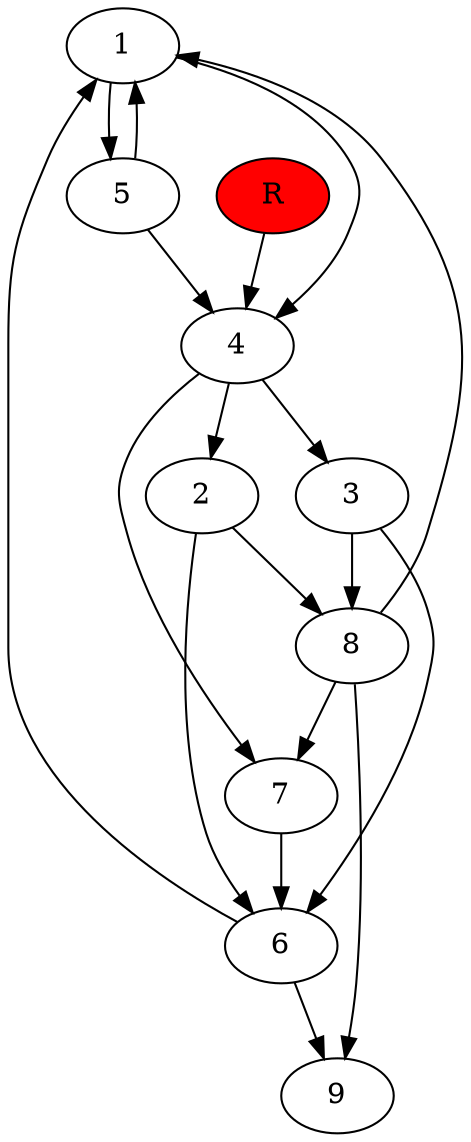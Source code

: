 digraph prb37224 {
	1
	2
	3
	4
	5
	6
	7
	8
	R [fillcolor="#ff0000" style=filled]
	1 -> 4
	1 -> 5
	2 -> 6
	2 -> 8
	3 -> 6
	3 -> 8
	4 -> 2
	4 -> 3
	4 -> 7
	5 -> 1
	5 -> 4
	6 -> 1
	6 -> 9
	7 -> 6
	8 -> 1
	8 -> 7
	8 -> 9
	R -> 4
}
